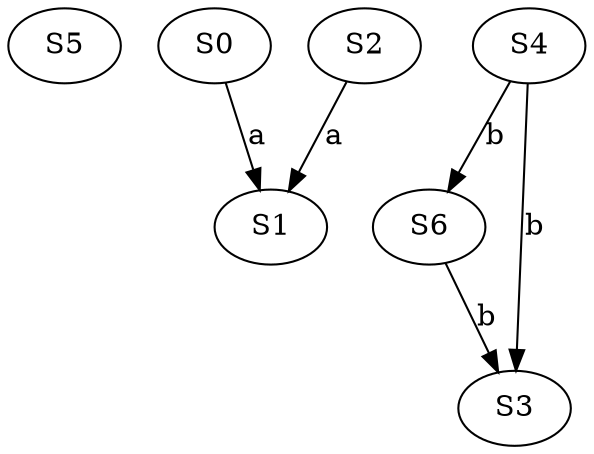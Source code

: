 strict digraph  {
S5;
S0;
S1;
S4;
S6;
S2;
S3;
S0 -> S1  [label=a];
S4 -> S6  [label=b];
S4 -> S3  [label=b];
S6 -> S3  [label=b];
S2 -> S1  [label=a];
}
